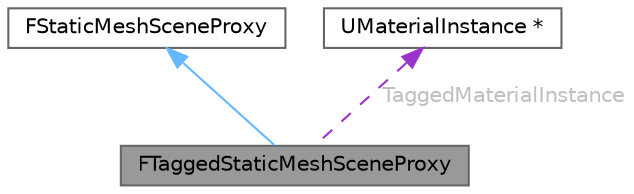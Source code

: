 digraph "FTaggedStaticMeshSceneProxy"
{
 // INTERACTIVE_SVG=YES
 // LATEX_PDF_SIZE
  bgcolor="transparent";
  edge [fontname=Helvetica,fontsize=10,labelfontname=Helvetica,labelfontsize=10];
  node [fontname=Helvetica,fontsize=10,shape=box,height=0.2,width=0.4];
  Node1 [id="Node000001",label="FTaggedStaticMeshSceneProxy",height=0.2,width=0.4,color="gray40", fillcolor="grey60", style="filled", fontcolor="black",tooltip=" "];
  Node2 -> Node1 [id="edge1_Node000001_Node000002",dir="back",color="steelblue1",style="solid",tooltip=" "];
  Node2 [id="Node000002",label="FStaticMeshSceneProxy",height=0.2,width=0.4,color="gray40", fillcolor="white", style="filled",URL="$df/d69/classFStaticMeshSceneProxy.html",tooltip=" "];
  Node3 -> Node1 [id="edge2_Node000001_Node000003",dir="back",color="darkorchid3",style="dashed",tooltip=" ",label=" TaggedMaterialInstance",fontcolor="grey" ];
  Node3 [id="Node000003",label="UMaterialInstance *",height=0.2,width=0.4,color="gray40", fillcolor="white", style="filled",tooltip=" "];
}
